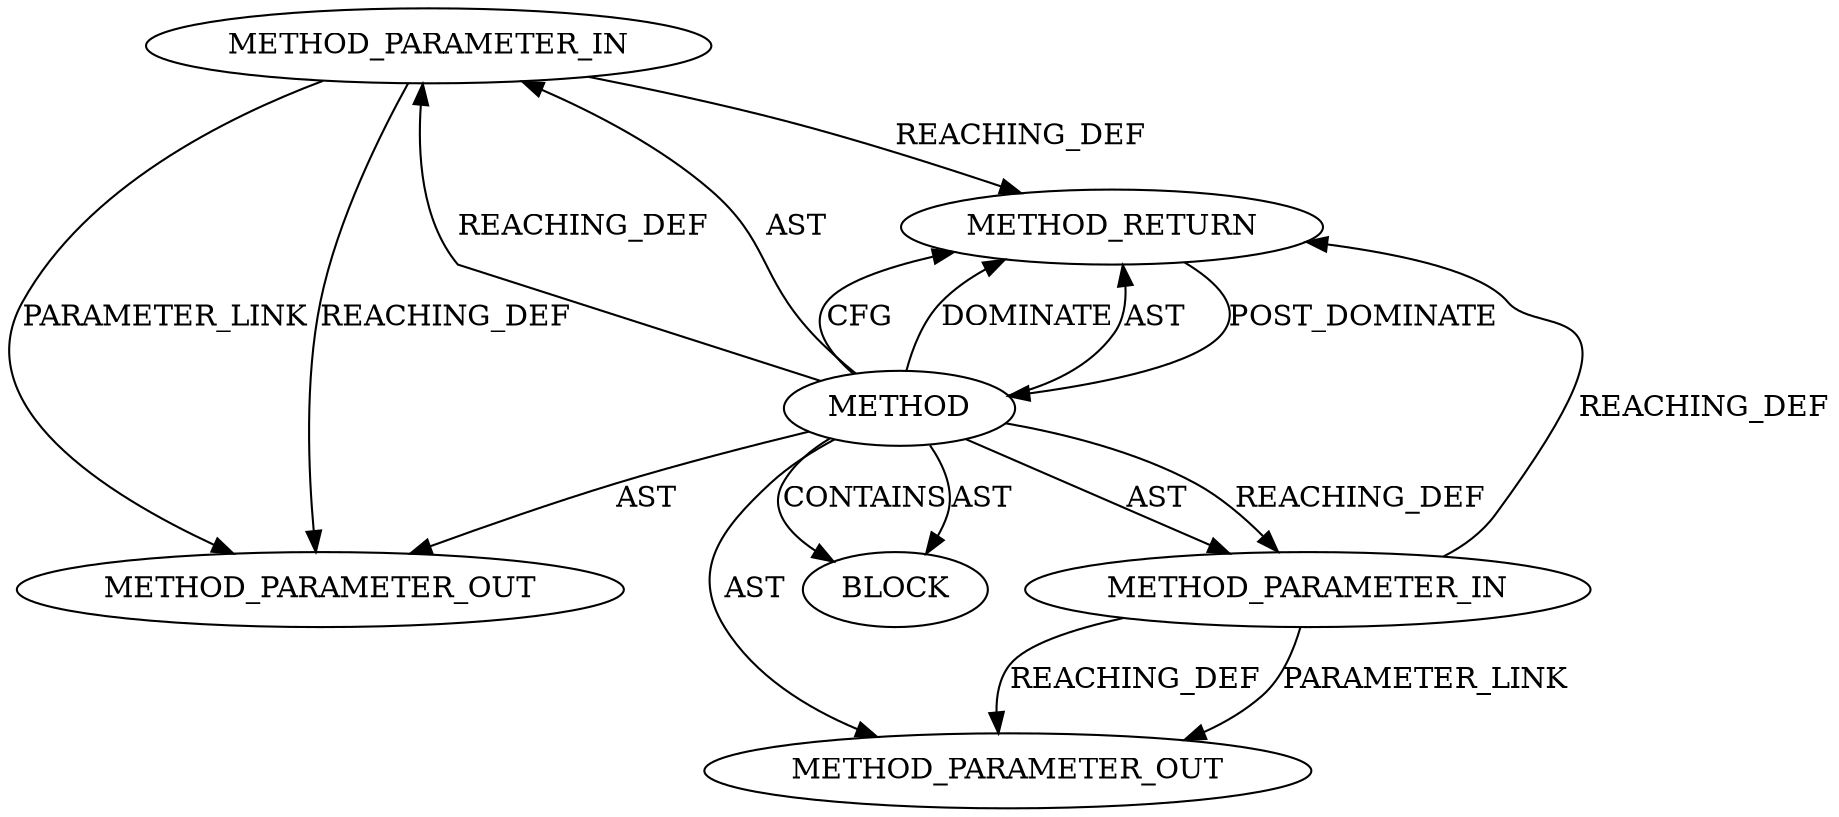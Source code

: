 digraph {
  27401 [label=METHOD_PARAMETER_OUT ORDER=2 CODE="p2" IS_VARIADIC=false TYPE_FULL_NAME="ANY" EVALUATION_STRATEGY="BY_VALUE" INDEX=2 NAME="p2"]
  25991 [label=METHOD_RETURN ORDER=2 CODE="RET" TYPE_FULL_NAME="ANY" EVALUATION_STRATEGY="BY_VALUE"]
  25990 [label=BLOCK ORDER=1 ARGUMENT_INDEX=1 CODE="<empty>" TYPE_FULL_NAME="ANY"]
  25988 [label=METHOD_PARAMETER_IN ORDER=1 CODE="p1" IS_VARIADIC=false TYPE_FULL_NAME="ANY" EVALUATION_STRATEGY="BY_VALUE" INDEX=1 NAME="p1"]
  27400 [label=METHOD_PARAMETER_OUT ORDER=1 CODE="p1" IS_VARIADIC=false TYPE_FULL_NAME="ANY" EVALUATION_STRATEGY="BY_VALUE" INDEX=1 NAME="p1"]
  25989 [label=METHOD_PARAMETER_IN ORDER=2 CODE="p2" IS_VARIADIC=false TYPE_FULL_NAME="ANY" EVALUATION_STRATEGY="BY_VALUE" INDEX=2 NAME="p2"]
  25987 [label=METHOD AST_PARENT_TYPE="NAMESPACE_BLOCK" AST_PARENT_FULL_NAME="<global>" ORDER=0 CODE="<empty>" FULL_NAME="<operator>.shiftLeft" IS_EXTERNAL=true FILENAME="<empty>" SIGNATURE="" NAME="<operator>.shiftLeft"]
  25987 -> 25988 [label=AST ]
  25989 -> 27401 [label=REACHING_DEF VARIABLE="p2"]
  25991 -> 25987 [label=POST_DOMINATE ]
  25987 -> 27400 [label=AST ]
  25987 -> 25990 [label=CONTAINS ]
  25989 -> 25991 [label=REACHING_DEF VARIABLE="p2"]
  25987 -> 25988 [label=REACHING_DEF VARIABLE=""]
  25987 -> 25991 [label=CFG ]
  25989 -> 27401 [label=PARAMETER_LINK ]
  25988 -> 25991 [label=REACHING_DEF VARIABLE="p1"]
  25987 -> 25990 [label=AST ]
  25988 -> 27400 [label=REACHING_DEF VARIABLE="p1"]
  25987 -> 25989 [label=REACHING_DEF VARIABLE=""]
  25987 -> 27401 [label=AST ]
  25987 -> 25991 [label=DOMINATE ]
  25987 -> 25989 [label=AST ]
  25987 -> 25991 [label=AST ]
  25988 -> 27400 [label=PARAMETER_LINK ]
}
